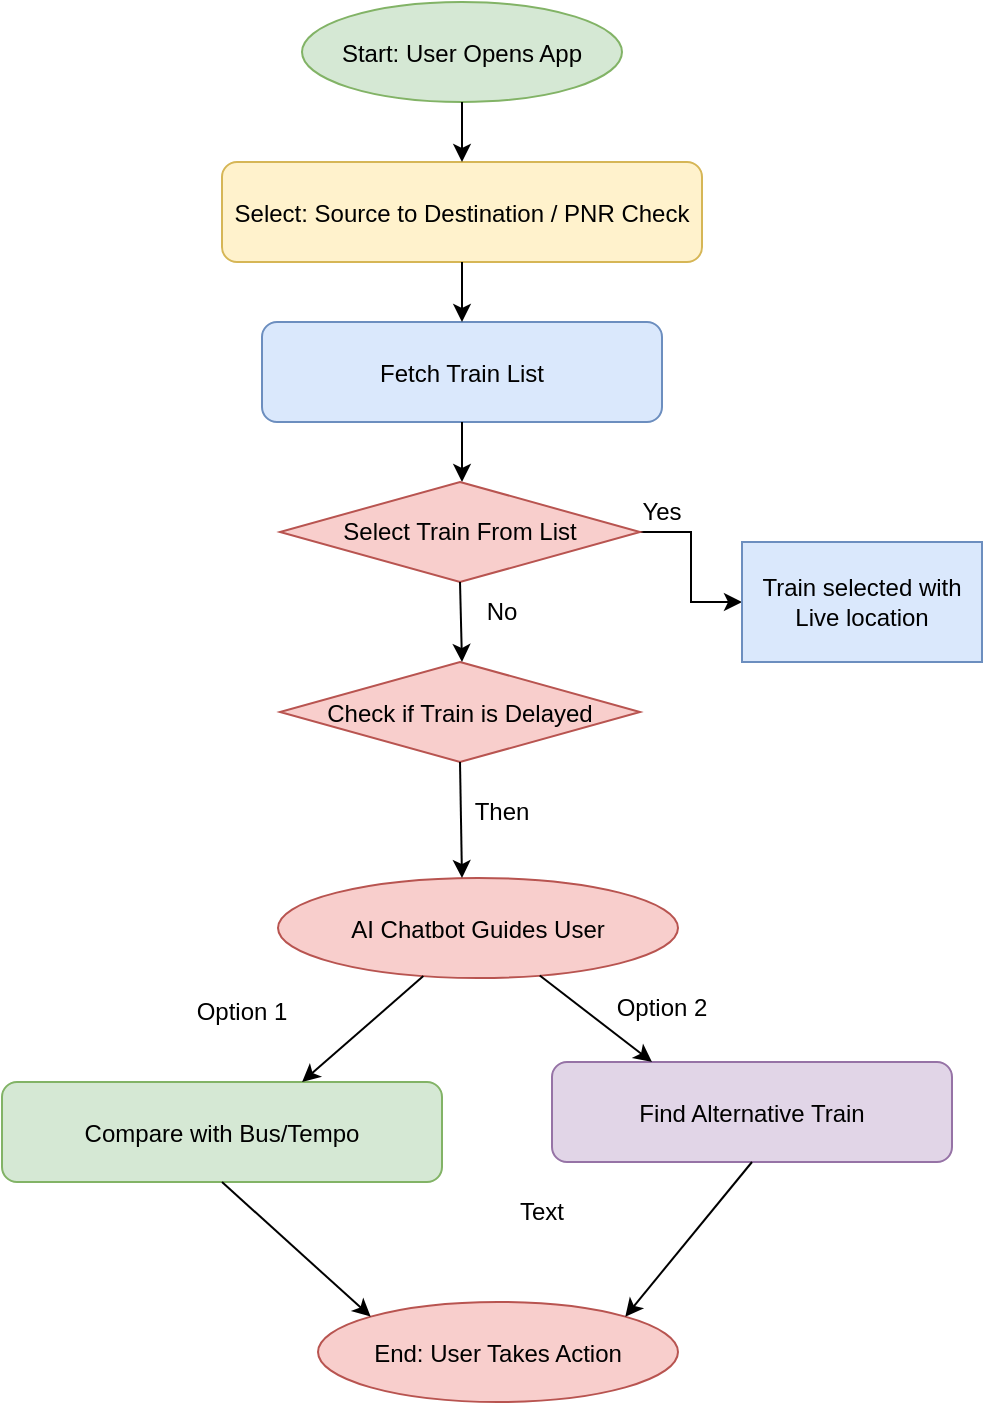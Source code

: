 <mxfile version="26.1.2">
  <diagram name="Train Enquiry Workflow" id="workflow-diagram">
    <mxGraphModel dx="872" dy="481" grid="1" gridSize="10" guides="1" tooltips="1" connect="1" arrows="1" fold="1" page="1" pageScale="1" pageWidth="850" pageHeight="1100" math="0" shadow="0">
      <root>
        <mxCell id="0" />
        <mxCell id="1" parent="0" />
        <mxCell id="start" value="Start: User Opens App" style="ellipse;fillColor=#D5E8D4;strokeColor=#82B366;" parent="1" vertex="1">
          <mxGeometry x="300" y="90" width="160" height="50" as="geometry" />
        </mxCell>
        <mxCell id="query_choice" value="Select: Source to Destination / PNR Check" style="rounded=1;fillColor=#FFF2CC;strokeColor=#D6B656;" parent="1" vertex="1">
          <mxGeometry x="260" y="170" width="240" height="50" as="geometry" />
        </mxCell>
        <mxCell id="edge1" parent="1" source="start" target="query_choice" edge="1">
          <mxGeometry relative="1" as="geometry" />
        </mxCell>
        <mxCell id="fetch_trains" value="Fetch Train List" style="rounded=1;fillColor=#DAE8FC;strokeColor=#6C8EBF;" parent="1" vertex="1">
          <mxGeometry x="280" y="250" width="200" height="50" as="geometry" />
        </mxCell>
        <mxCell id="edge2" parent="1" source="query_choice" target="fetch_trains" edge="1">
          <mxGeometry relative="1" as="geometry" />
        </mxCell>
        <mxCell id="edge3" parent="1" source="fetch_trains" edge="1">
          <mxGeometry relative="1" as="geometry">
            <mxPoint x="380" y="330" as="targetPoint" />
          </mxGeometry>
        </mxCell>
        <mxCell id="train_delay" value="Check if Train is Delayed" style="rhombus;fillColor=#F8CECC;strokeColor=#B85450;" parent="1" vertex="1">
          <mxGeometry x="289" y="420" width="180" height="50" as="geometry" />
        </mxCell>
        <mxCell id="alt_train" value="Find Alternative Train" style="rounded=1;fillColor=#E1D5E7;strokeColor=#9673A6;" parent="1" vertex="1">
          <mxGeometry x="425" y="620" width="200" height="50" as="geometry" />
        </mxCell>
        <mxCell id="other_transport" value="Compare with Bus/Tempo" style="rounded=1;fillColor=#D5E8D4;strokeColor=#82B366;" parent="1" vertex="1">
          <mxGeometry x="150" y="630" width="220" height="50" as="geometry" />
        </mxCell>
        <mxCell id="ai_chatbot" value="AI Chatbot Guides User" style="ellipse;fillColor=#F8CECC;strokeColor=#B85450;" parent="1" vertex="1">
          <mxGeometry x="288" y="528" width="200" height="50" as="geometry" />
        </mxCell>
        <mxCell id="end" value="End: User Takes Action" style="ellipse;fillColor=#F8CECC;strokeColor=#B85450;" parent="1" vertex="1">
          <mxGeometry x="308" y="740" width="180" height="50" as="geometry" />
        </mxCell>
        <mxCell id="edge8" style="entryX=0.682;entryY=0;entryDx=0;entryDy=0;entryPerimeter=0;" parent="1" source="ai_chatbot" target="other_transport" edge="1">
          <mxGeometry relative="1" as="geometry">
            <mxPoint x="370" y="610" as="targetPoint" />
          </mxGeometry>
        </mxCell>
        <mxCell id="V3dKVhNCmECY6gkNtE6v-5" value="" style="edgeStyle=orthogonalEdgeStyle;rounded=0;orthogonalLoop=1;jettySize=auto;html=1;" parent="1" source="V3dKVhNCmECY6gkNtE6v-3" target="V3dKVhNCmECY6gkNtE6v-4" edge="1">
          <mxGeometry relative="1" as="geometry" />
        </mxCell>
        <mxCell id="V3dKVhNCmECY6gkNtE6v-3" value="Select Train From List" style="rhombus;whiteSpace=wrap;html=1;fillColor=#f8cecc;strokeColor=#b85450;" parent="1" vertex="1">
          <mxGeometry x="289" y="330" width="180" height="50" as="geometry" />
        </mxCell>
        <mxCell id="V3dKVhNCmECY6gkNtE6v-4" value="Train selected with Live location" style="whiteSpace=wrap;html=1;fillColor=#dae8fc;strokeColor=#6c8ebf;" parent="1" vertex="1">
          <mxGeometry x="520" y="360" width="120" height="60" as="geometry" />
        </mxCell>
        <mxCell id="V3dKVhNCmECY6gkNtE6v-6" value="" style="edgeStyle=none;orthogonalLoop=1;jettySize=auto;html=1;rounded=0;exitX=0.5;exitY=1;exitDx=0;exitDy=0;" parent="1" source="V3dKVhNCmECY6gkNtE6v-3" edge="1">
          <mxGeometry width="100" relative="1" as="geometry">
            <mxPoint x="330" y="350" as="sourcePoint" />
            <mxPoint x="380" y="420" as="targetPoint" />
            <Array as="points" />
          </mxGeometry>
        </mxCell>
        <mxCell id="V3dKVhNCmECY6gkNtE6v-9" value="" style="endArrow=classic;html=1;rounded=0;exitX=0.5;exitY=1;exitDx=0;exitDy=0;entryX=0.46;entryY=0;entryDx=0;entryDy=0;entryPerimeter=0;" parent="1" source="train_delay" target="ai_chatbot" edge="1">
          <mxGeometry width="50" height="50" relative="1" as="geometry">
            <mxPoint x="310" y="600" as="sourcePoint" />
            <mxPoint x="360" y="550" as="targetPoint" />
          </mxGeometry>
        </mxCell>
        <mxCell id="V3dKVhNCmECY6gkNtE6v-10" style="entryX=0.25;entryY=0;entryDx=0;entryDy=0;" parent="1" source="ai_chatbot" target="alt_train" edge="1">
          <mxGeometry relative="1" as="geometry">
            <mxPoint x="440" y="580" as="sourcePoint" />
            <mxPoint x="470" y="610" as="targetPoint" />
          </mxGeometry>
        </mxCell>
        <mxCell id="1FZ-y24PP2uFnq5iFJqY-1" value="" style="endArrow=classic;html=1;rounded=0;exitX=0.5;exitY=1;exitDx=0;exitDy=0;entryX=0;entryY=0;entryDx=0;entryDy=0;" edge="1" parent="1" source="other_transport" target="end">
          <mxGeometry width="50" height="50" relative="1" as="geometry">
            <mxPoint x="400" y="700" as="sourcePoint" />
            <mxPoint x="330" y="740" as="targetPoint" />
          </mxGeometry>
        </mxCell>
        <mxCell id="1FZ-y24PP2uFnq5iFJqY-2" value="" style="endArrow=classic;html=1;rounded=0;exitX=0.5;exitY=1;exitDx=0;exitDy=0;entryX=1;entryY=0;entryDx=0;entryDy=0;" edge="1" parent="1" source="alt_train" target="end">
          <mxGeometry width="50" height="50" relative="1" as="geometry">
            <mxPoint x="400" y="700" as="sourcePoint" />
            <mxPoint x="460" y="740" as="targetPoint" />
          </mxGeometry>
        </mxCell>
        <mxCell id="1FZ-y24PP2uFnq5iFJqY-5" value="No" style="text;html=1;align=center;verticalAlign=middle;whiteSpace=wrap;rounded=0;" vertex="1" parent="1">
          <mxGeometry x="370" y="380" width="60" height="30" as="geometry" />
        </mxCell>
        <mxCell id="1FZ-y24PP2uFnq5iFJqY-6" value="Yes" style="text;html=1;align=center;verticalAlign=middle;whiteSpace=wrap;rounded=0;" vertex="1" parent="1">
          <mxGeometry x="450" y="330" width="60" height="30" as="geometry" />
        </mxCell>
        <mxCell id="1FZ-y24PP2uFnq5iFJqY-7" value="Then" style="text;html=1;align=center;verticalAlign=middle;whiteSpace=wrap;rounded=0;" vertex="1" parent="1">
          <mxGeometry x="370" y="480" width="60" height="30" as="geometry" />
        </mxCell>
        <mxCell id="1FZ-y24PP2uFnq5iFJqY-8" value="Text" style="text;html=1;align=center;verticalAlign=middle;whiteSpace=wrap;rounded=0;" vertex="1" parent="1">
          <mxGeometry x="390" y="680" width="60" height="30" as="geometry" />
        </mxCell>
        <mxCell id="1FZ-y24PP2uFnq5iFJqY-9" value="Option 1" style="text;html=1;align=center;verticalAlign=middle;whiteSpace=wrap;rounded=0;" vertex="1" parent="1">
          <mxGeometry x="240" y="580" width="60" height="30" as="geometry" />
        </mxCell>
        <mxCell id="1FZ-y24PP2uFnq5iFJqY-10" value="Option 2" style="text;html=1;align=center;verticalAlign=middle;whiteSpace=wrap;rounded=0;" vertex="1" parent="1">
          <mxGeometry x="450" y="578" width="60" height="30" as="geometry" />
        </mxCell>
      </root>
    </mxGraphModel>
  </diagram>
</mxfile>
